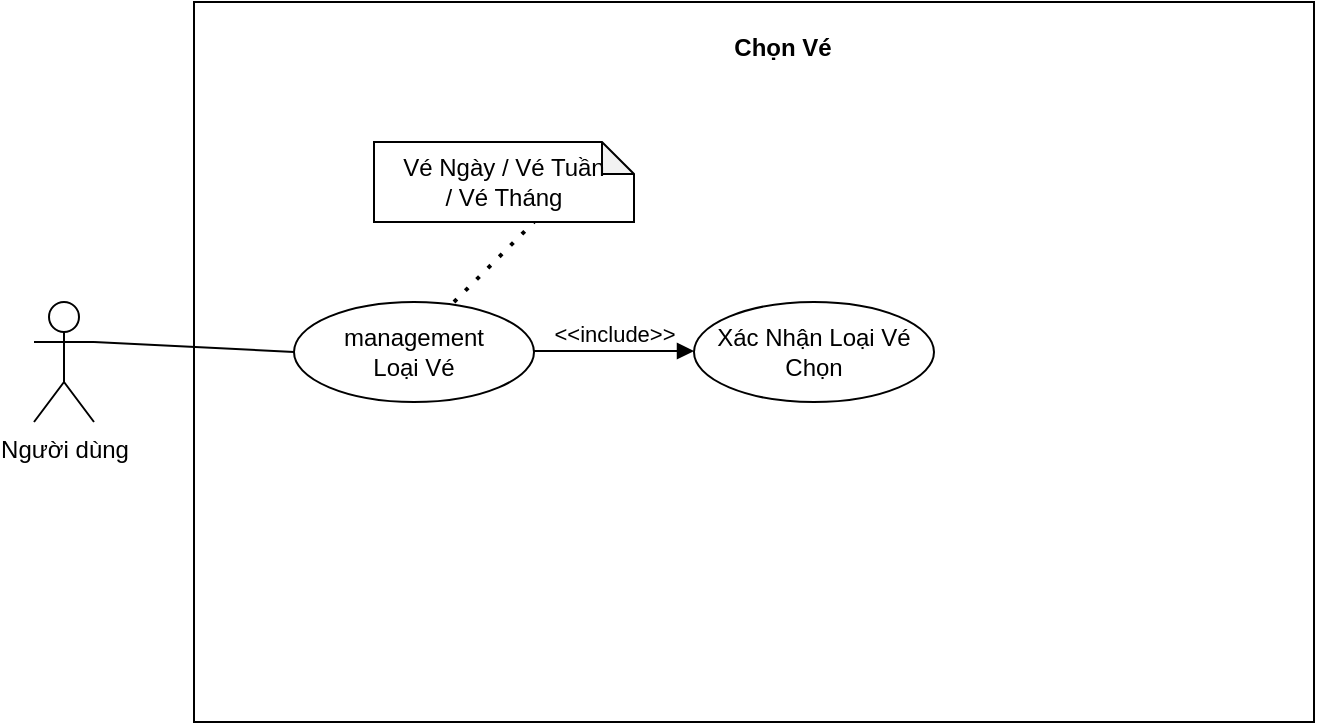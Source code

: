 <mxfile version="21.2.3" type="device">
  <diagram name="Trang-1" id="-7p5OFbchtLheVxulfo7">
    <mxGraphModel dx="1290" dy="483" grid="1" gridSize="10" guides="1" tooltips="1" connect="1" arrows="1" fold="1" page="1" pageScale="1" pageWidth="827" pageHeight="1169" math="0" shadow="0">
      <root>
        <mxCell id="0" />
        <mxCell id="1" parent="0" />
        <mxCell id="IAtjiC2a4tR901SdyXEq-1" value="Người dùng" style="shape=umlActor;verticalLabelPosition=bottom;verticalAlign=top;html=1;outlineConnect=0;" vertex="1" parent="1">
          <mxGeometry x="40" y="270" width="30" height="60" as="geometry" />
        </mxCell>
        <mxCell id="IAtjiC2a4tR901SdyXEq-2" value="" style="rounded=0;whiteSpace=wrap;html=1;" vertex="1" parent="1">
          <mxGeometry x="120" y="120" width="560" height="360" as="geometry" />
        </mxCell>
        <mxCell id="IAtjiC2a4tR901SdyXEq-3" value="Chọn Vé" style="text;align=center;fontStyle=1;verticalAlign=middle;spacingLeft=3;spacingRight=3;strokeColor=none;rotatable=0;points=[[0,0.5],[1,0.5]];portConstraint=eastwest;html=1;" vertex="1" parent="1">
          <mxGeometry x="374" y="130" width="80" height="26" as="geometry" />
        </mxCell>
        <mxCell id="IAtjiC2a4tR901SdyXEq-5" value="management &lt;br&gt;Loại Vé" style="ellipse;whiteSpace=wrap;html=1;" vertex="1" parent="1">
          <mxGeometry x="170" y="270" width="120" height="50" as="geometry" />
        </mxCell>
        <mxCell id="IAtjiC2a4tR901SdyXEq-7" value="" style="endArrow=none;dashed=1;html=1;dashPattern=1 3;strokeWidth=2;rounded=0;" edge="1" parent="1">
          <mxGeometry width="50" height="50" relative="1" as="geometry">
            <mxPoint x="250" y="270" as="sourcePoint" />
            <mxPoint x="290" y="230" as="targetPoint" />
          </mxGeometry>
        </mxCell>
        <mxCell id="IAtjiC2a4tR901SdyXEq-8" value="Vé Ngày / Vé Tuần &lt;br&gt;/ Vé Tháng" style="shape=note;whiteSpace=wrap;html=1;backgroundOutline=1;darkOpacity=0.05;size=16;" vertex="1" parent="1">
          <mxGeometry x="210" y="190" width="130" height="40" as="geometry" />
        </mxCell>
        <mxCell id="IAtjiC2a4tR901SdyXEq-9" value="Xác Nhận Loại Vé Chọn" style="ellipse;whiteSpace=wrap;html=1;" vertex="1" parent="1">
          <mxGeometry x="370" y="270" width="120" height="50" as="geometry" />
        </mxCell>
        <mxCell id="IAtjiC2a4tR901SdyXEq-12" value="" style="endArrow=none;html=1;rounded=0;exitX=1;exitY=0.333;exitDx=0;exitDy=0;exitPerimeter=0;entryX=0;entryY=0.5;entryDx=0;entryDy=0;" edge="1" parent="1" source="IAtjiC2a4tR901SdyXEq-1" target="IAtjiC2a4tR901SdyXEq-5">
          <mxGeometry width="50" height="50" relative="1" as="geometry">
            <mxPoint x="390" y="330" as="sourcePoint" />
            <mxPoint x="440" y="280" as="targetPoint" />
          </mxGeometry>
        </mxCell>
        <mxCell id="IAtjiC2a4tR901SdyXEq-13" value="&amp;lt;&amp;lt;include&amp;gt;&amp;gt;" style="html=1;verticalAlign=bottom;endArrow=block;edgeStyle=elbowEdgeStyle;elbow=vertical;curved=0;rounded=0;" edge="1" parent="1">
          <mxGeometry width="80" relative="1" as="geometry">
            <mxPoint x="290" y="294.5" as="sourcePoint" />
            <mxPoint x="370" y="294.5" as="targetPoint" />
          </mxGeometry>
        </mxCell>
      </root>
    </mxGraphModel>
  </diagram>
</mxfile>

